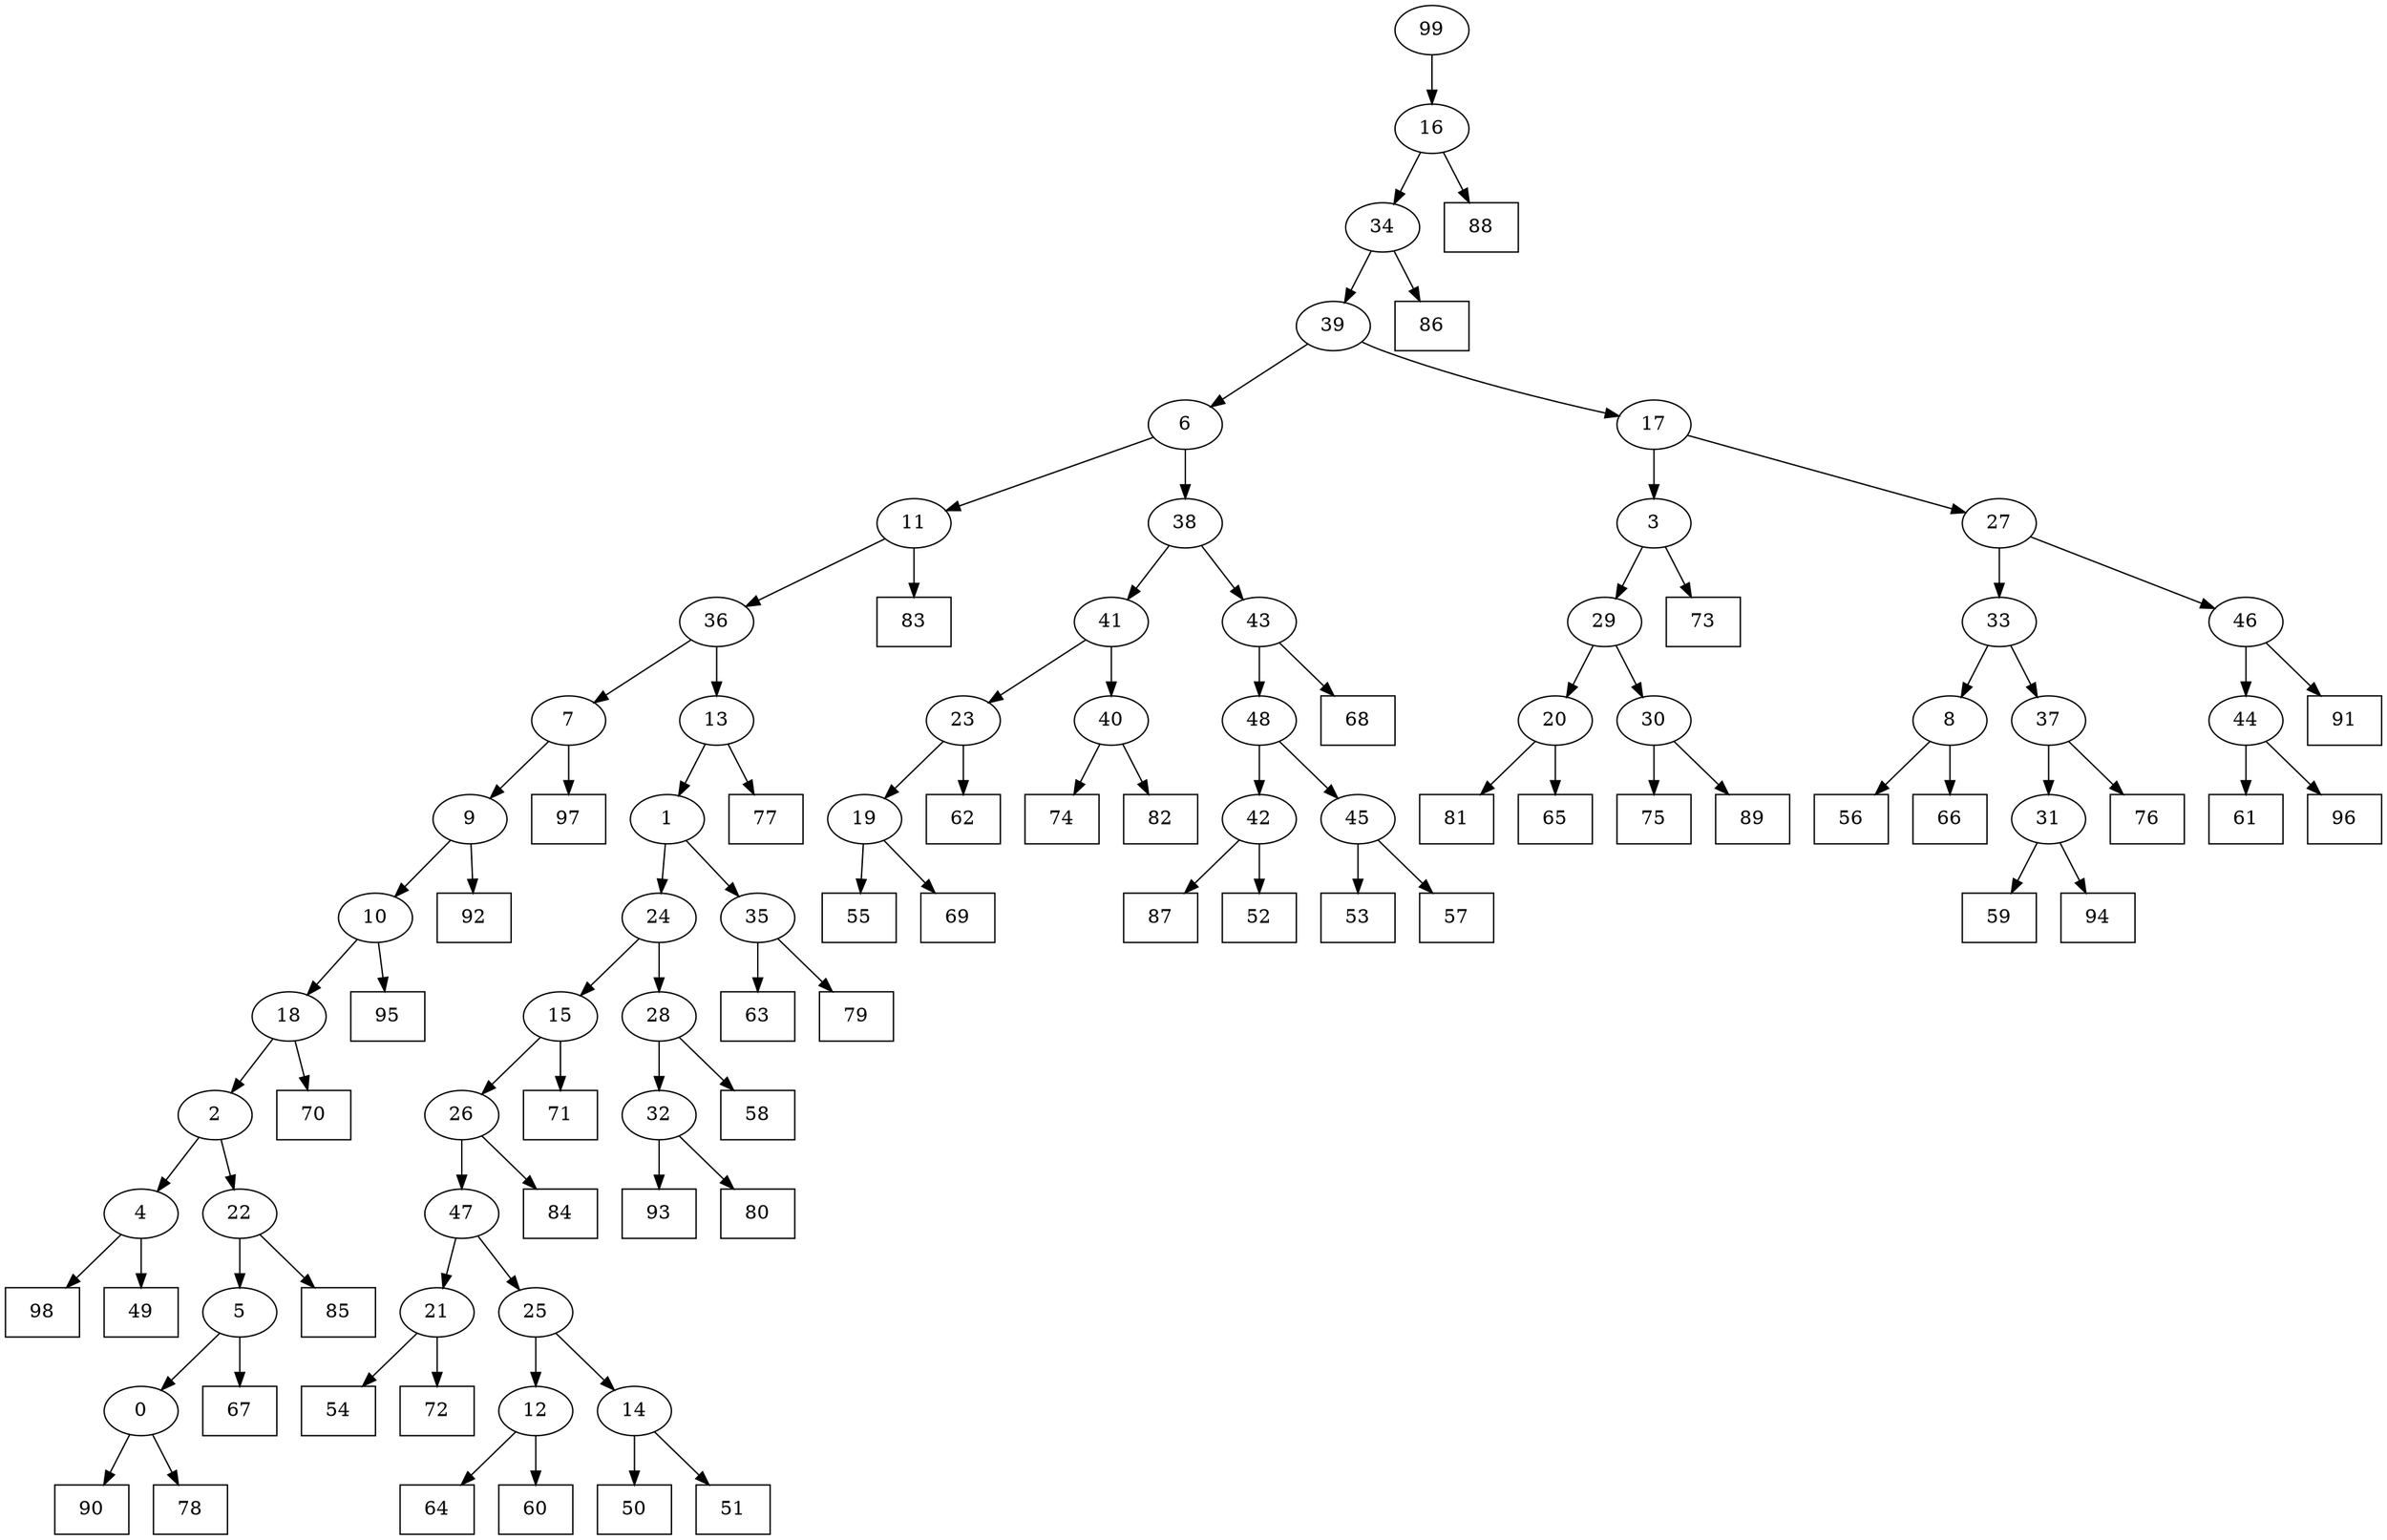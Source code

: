digraph G {
0[label="0"];
1[label="1"];
2[label="2"];
3[label="3"];
4[label="4"];
5[label="5"];
6[label="6"];
7[label="7"];
8[label="8"];
9[label="9"];
10[label="10"];
11[label="11"];
12[label="12"];
13[label="13"];
14[label="14"];
15[label="15"];
16[label="16"];
17[label="17"];
18[label="18"];
19[label="19"];
20[label="20"];
21[label="21"];
22[label="22"];
23[label="23"];
24[label="24"];
25[label="25"];
26[label="26"];
27[label="27"];
28[label="28"];
29[label="29"];
30[label="30"];
31[label="31"];
32[label="32"];
33[label="33"];
34[label="34"];
35[label="35"];
36[label="36"];
37[label="37"];
38[label="38"];
39[label="39"];
40[label="40"];
41[label="41"];
42[label="42"];
43[label="43"];
44[label="44"];
45[label="45"];
46[label="46"];
47[label="47"];
48[label="48"];
49[shape=box,label="84"];
50[shape=box,label="88"];
51[shape=box,label="54"];
52[shape=box,label="87"];
53[shape=box,label="77"];
54[shape=box,label="53"];
55[shape=box,label="95"];
56[shape=box,label="50"];
57[shape=box,label="85"];
58[shape=box,label="93"];
59[shape=box,label="61"];
60[shape=box,label="59"];
61[shape=box,label="68"];
62[shape=box,label="55"];
63[shape=box,label="64"];
64[shape=box,label="67"];
65[shape=box,label="75"];
66[shape=box,label="94"];
67[shape=box,label="89"];
68[shape=box,label="73"];
69[shape=box,label="63"];
70[shape=box,label="51"];
71[shape=box,label="56"];
72[shape=box,label="74"];
73[shape=box,label="69"];
74[shape=box,label="81"];
75[shape=box,label="82"];
76[shape=box,label="91"];
77[shape=box,label="70"];
78[shape=box,label="86"];
79[shape=box,label="71"];
80[shape=box,label="62"];
81[shape=box,label="98"];
82[shape=box,label="72"];
83[shape=box,label="60"];
84[shape=box,label="97"];
85[shape=box,label="96"];
86[shape=box,label="79"];
87[shape=box,label="76"];
88[shape=box,label="49"];
89[shape=box,label="58"];
90[shape=box,label="80"];
91[shape=box,label="65"];
92[shape=box,label="90"];
93[shape=box,label="52"];
94[shape=box,label="57"];
95[shape=box,label="83"];
96[shape=box,label="78"];
97[shape=box,label="66"];
98[shape=box,label="92"];
99[label="99"];
35->69 ;
18->77 ;
35->86 ;
46->76 ;
21->51 ;
44->85 ;
42->52 ;
0->92 ;
45->94 ;
34->78 ;
4->81 ;
12->63 ;
37->87 ;
16->50 ;
27->46 ;
31->60 ;
48->42 ;
42->93 ;
11->95 ;
5->64 ;
24->15 ;
1->35 ;
48->45 ;
99->16 ;
38->41 ;
16->34 ;
34->39 ;
21->82 ;
14->56 ;
28->89 ;
26->47 ;
3->29 ;
40->75 ;
36->13 ;
41->23 ;
23->80 ;
45->54 ;
14->70 ;
43->48 ;
36->7 ;
7->9 ;
19->73 ;
47->25 ;
25->12 ;
25->14 ;
39->17 ;
17->27 ;
9->98 ;
13->53 ;
43->61 ;
9->10 ;
41->40 ;
30->67 ;
3->68 ;
6->38 ;
38->43 ;
39->6 ;
6->11 ;
37->31 ;
10->18 ;
13->1 ;
1->24 ;
47->21 ;
17->3 ;
12->83 ;
32->58 ;
29->30 ;
30->65 ;
46->44 ;
44->59 ;
0->96 ;
33->8 ;
8->71 ;
24->28 ;
20->91 ;
8->97 ;
2->22 ;
22->57 ;
19->62 ;
10->55 ;
28->32 ;
32->90 ;
7->84 ;
27->33 ;
33->37 ;
31->66 ;
18->2 ;
23->19 ;
15->26 ;
26->49 ;
40->72 ;
29->20 ;
20->74 ;
11->36 ;
22->5 ;
5->0 ;
15->79 ;
2->4 ;
4->88 ;
}
